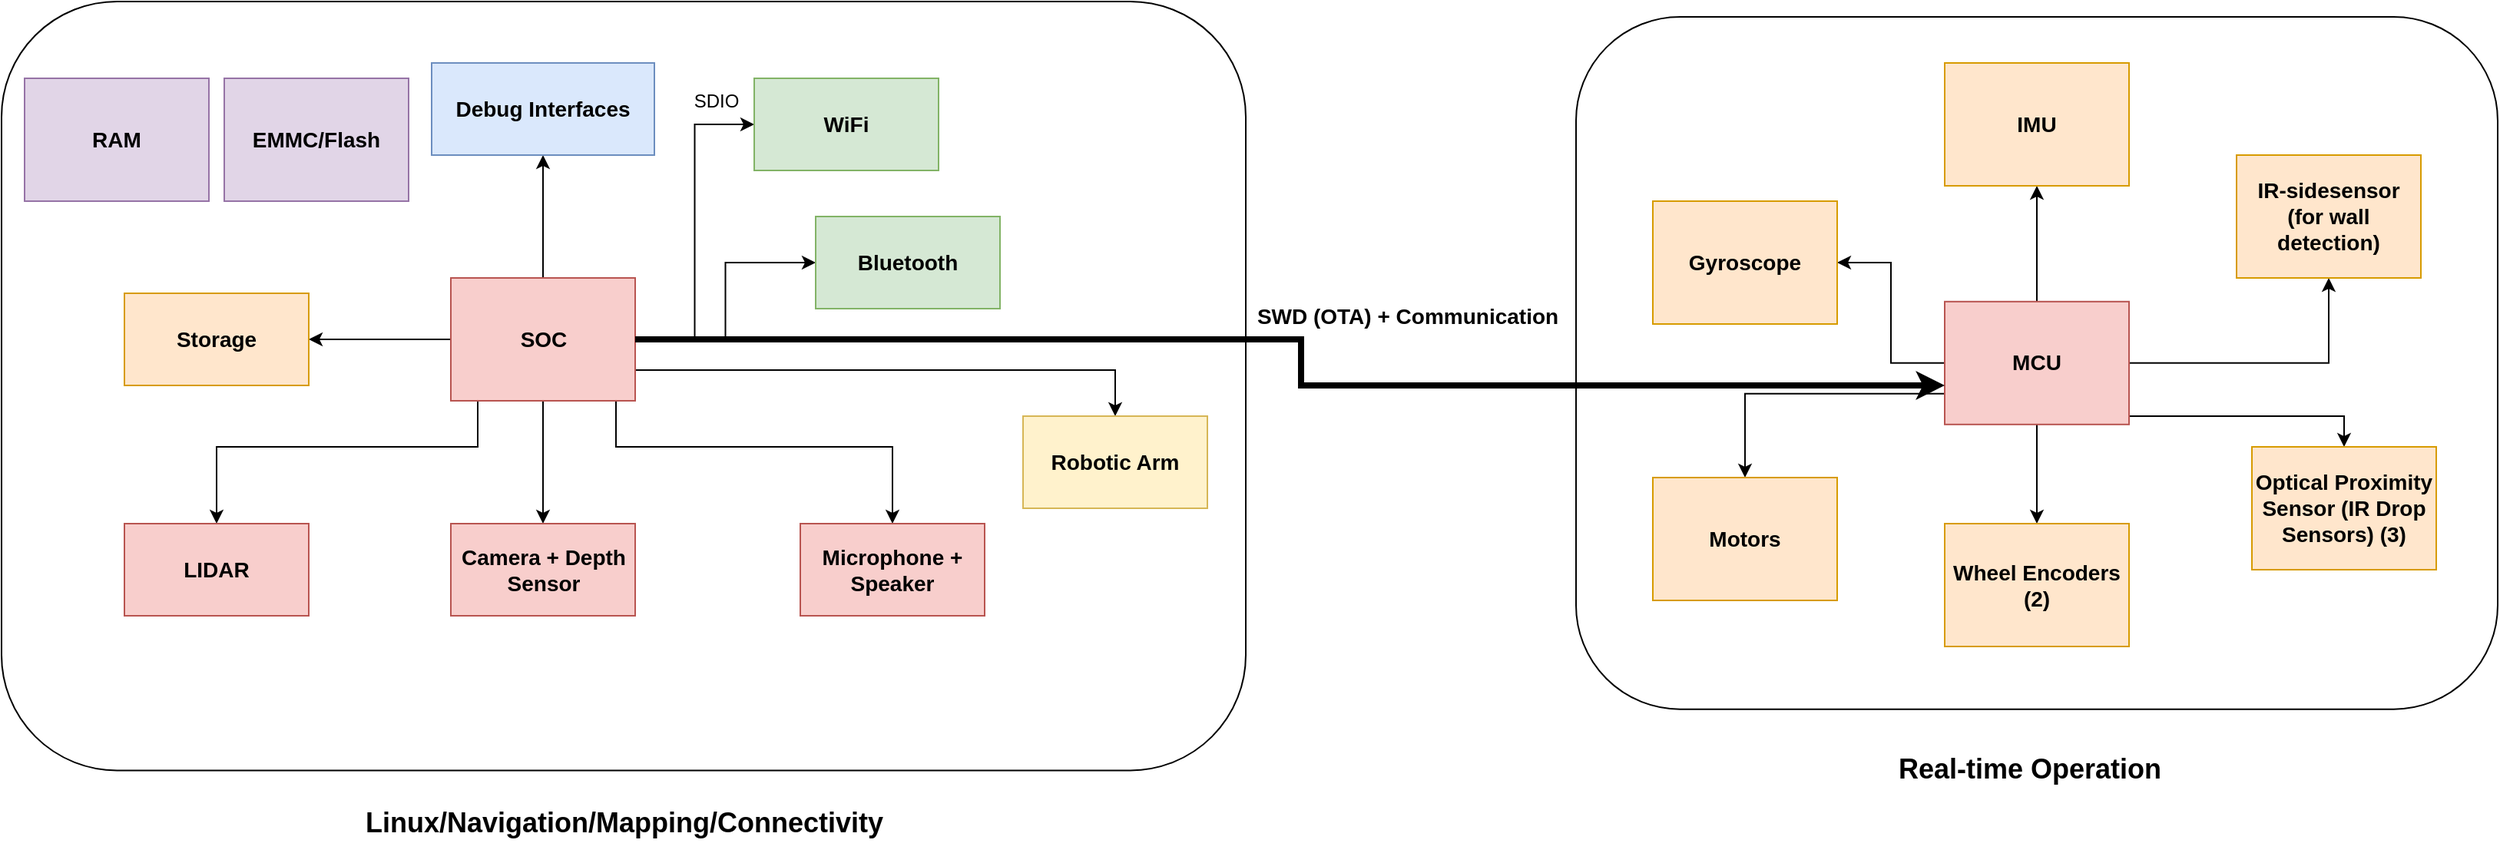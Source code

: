 <mxfile version="27.0.3">
  <diagram name="Page-1" id="bSPk5QEFZe0DNpUuzP-G">
    <mxGraphModel dx="1384" dy="694" grid="1" gridSize="10" guides="1" tooltips="1" connect="1" arrows="1" fold="1" page="1" pageScale="1" pageWidth="1654" pageHeight="1169" math="0" shadow="0">
      <root>
        <mxCell id="0" />
        <mxCell id="1" parent="0" />
        <mxCell id="5pG6PvoMtfomrh9TZ75T-3" value="" style="group;movable=1;resizable=1;rotatable=1;deletable=1;editable=1;locked=0;connectable=1;" vertex="1" connectable="0" parent="1">
          <mxGeometry x="15" y="50" width="1025" height="560" as="geometry" />
        </mxCell>
        <mxCell id="5pG6PvoMtfomrh9TZ75T-1" value="" style="rounded=1;whiteSpace=wrap;html=1;movable=0;resizable=0;rotatable=0;deletable=0;editable=0;locked=1;connectable=0;" vertex="1" parent="5pG6PvoMtfomrh9TZ75T-3">
          <mxGeometry width="810" height="500.706" as="geometry" />
        </mxCell>
        <mxCell id="5pG6PvoMtfomrh9TZ75T-2" value="&lt;b&gt;&lt;font style=&quot;font-size: 18px;&quot;&gt;Linux/Navigation/Mapping/Connectivity&lt;/font&gt;&lt;/b&gt;" style="text;html=1;align=center;verticalAlign=middle;resizable=0;points=[];autosize=1;strokeColor=none;fillColor=none;" vertex="1" parent="5pG6PvoMtfomrh9TZ75T-3">
          <mxGeometry x="224.998" y="515.004" width="360" height="40" as="geometry" />
        </mxCell>
        <mxCell id="5pG6PvoMtfomrh9TZ75T-24" style="edgeStyle=orthogonalEdgeStyle;rounded=0;orthogonalLoop=1;jettySize=auto;html=1;entryX=0.5;entryY=1;entryDx=0;entryDy=0;" edge="1" parent="5pG6PvoMtfomrh9TZ75T-3" source="5pG6PvoMtfomrh9TZ75T-8" target="5pG6PvoMtfomrh9TZ75T-11">
          <mxGeometry relative="1" as="geometry" />
        </mxCell>
        <mxCell id="5pG6PvoMtfomrh9TZ75T-25" style="edgeStyle=orthogonalEdgeStyle;rounded=0;orthogonalLoop=1;jettySize=auto;html=1;entryX=0;entryY=0.5;entryDx=0;entryDy=0;" edge="1" parent="5pG6PvoMtfomrh9TZ75T-3" source="5pG6PvoMtfomrh9TZ75T-8" target="5pG6PvoMtfomrh9TZ75T-10">
          <mxGeometry relative="1" as="geometry" />
        </mxCell>
        <mxCell id="5pG6PvoMtfomrh9TZ75T-26" style="edgeStyle=orthogonalEdgeStyle;rounded=0;orthogonalLoop=1;jettySize=auto;html=1;entryX=0;entryY=0.5;entryDx=0;entryDy=0;" edge="1" parent="5pG6PvoMtfomrh9TZ75T-3" source="5pG6PvoMtfomrh9TZ75T-8" target="5pG6PvoMtfomrh9TZ75T-9">
          <mxGeometry relative="1" as="geometry" />
        </mxCell>
        <mxCell id="5pG6PvoMtfomrh9TZ75T-27" style="edgeStyle=orthogonalEdgeStyle;rounded=0;orthogonalLoop=1;jettySize=auto;html=1;" edge="1" parent="5pG6PvoMtfomrh9TZ75T-3" source="5pG6PvoMtfomrh9TZ75T-8" target="5pG6PvoMtfomrh9TZ75T-21">
          <mxGeometry relative="1" as="geometry" />
        </mxCell>
        <mxCell id="5pG6PvoMtfomrh9TZ75T-28" style="edgeStyle=orthogonalEdgeStyle;rounded=0;orthogonalLoop=1;jettySize=auto;html=1;entryX=0.5;entryY=0;entryDx=0;entryDy=0;" edge="1" parent="5pG6PvoMtfomrh9TZ75T-3" source="5pG6PvoMtfomrh9TZ75T-8" target="5pG6PvoMtfomrh9TZ75T-22">
          <mxGeometry relative="1" as="geometry">
            <Array as="points">
              <mxPoint x="400" y="290" />
              <mxPoint x="580" y="290" />
            </Array>
          </mxGeometry>
        </mxCell>
        <mxCell id="5pG6PvoMtfomrh9TZ75T-29" style="edgeStyle=orthogonalEdgeStyle;rounded=0;orthogonalLoop=1;jettySize=auto;html=1;" edge="1" parent="5pG6PvoMtfomrh9TZ75T-3" source="5pG6PvoMtfomrh9TZ75T-8" target="5pG6PvoMtfomrh9TZ75T-20">
          <mxGeometry relative="1" as="geometry">
            <Array as="points">
              <mxPoint x="310" y="290" />
              <mxPoint x="140" y="290" />
            </Array>
          </mxGeometry>
        </mxCell>
        <mxCell id="5pG6PvoMtfomrh9TZ75T-30" value="" style="edgeStyle=orthogonalEdgeStyle;rounded=0;orthogonalLoop=1;jettySize=auto;html=1;" edge="1" parent="5pG6PvoMtfomrh9TZ75T-3" source="5pG6PvoMtfomrh9TZ75T-8" target="5pG6PvoMtfomrh9TZ75T-19">
          <mxGeometry relative="1" as="geometry" />
        </mxCell>
        <mxCell id="5pG6PvoMtfomrh9TZ75T-62" style="edgeStyle=orthogonalEdgeStyle;rounded=0;orthogonalLoop=1;jettySize=auto;html=1;entryX=0.5;entryY=0;entryDx=0;entryDy=0;" edge="1" parent="5pG6PvoMtfomrh9TZ75T-3" source="5pG6PvoMtfomrh9TZ75T-8" target="5pG6PvoMtfomrh9TZ75T-61">
          <mxGeometry relative="1" as="geometry">
            <Array as="points">
              <mxPoint x="725" y="240" />
            </Array>
          </mxGeometry>
        </mxCell>
        <mxCell id="5pG6PvoMtfomrh9TZ75T-8" value="&lt;font style=&quot;font-size: 14px;&quot;&gt;&lt;b&gt;SOC&lt;/b&gt;&lt;/font&gt;" style="rounded=0;whiteSpace=wrap;html=1;fillColor=#f8cecc;strokeColor=#b85450;movable=1;resizable=1;rotatable=1;deletable=1;editable=1;locked=0;connectable=1;" vertex="1" parent="5pG6PvoMtfomrh9TZ75T-3">
          <mxGeometry x="292.5" y="180" width="120" height="80" as="geometry" />
        </mxCell>
        <mxCell id="5pG6PvoMtfomrh9TZ75T-11" value="&lt;font style=&quot;font-size: 14px;&quot;&gt;&lt;b&gt;Debug Interfaces&lt;/b&gt;&lt;/font&gt;" style="rounded=0;whiteSpace=wrap;html=1;fillColor=#dae8fc;strokeColor=#6c8ebf;" vertex="1" parent="5pG6PvoMtfomrh9TZ75T-3">
          <mxGeometry x="280" y="40" width="145" height="60" as="geometry" />
        </mxCell>
        <mxCell id="5pG6PvoMtfomrh9TZ75T-19" value="&lt;font style=&quot;font-size: 14px;&quot;&gt;&lt;b&gt;Storage&lt;/b&gt;&lt;/font&gt;" style="rounded=0;whiteSpace=wrap;html=1;fillColor=#ffe6cc;strokeColor=#d79b00;" vertex="1" parent="5pG6PvoMtfomrh9TZ75T-3">
          <mxGeometry x="80" y="190" width="120" height="60" as="geometry" />
        </mxCell>
        <mxCell id="5pG6PvoMtfomrh9TZ75T-20" value="&lt;font style=&quot;font-size: 14px;&quot;&gt;&lt;b&gt;LIDAR&lt;/b&gt;&lt;/font&gt;" style="rounded=0;whiteSpace=wrap;html=1;fillColor=#f8cecc;strokeColor=#b85450;" vertex="1" parent="5pG6PvoMtfomrh9TZ75T-3">
          <mxGeometry x="80" y="340" width="120" height="60" as="geometry" />
        </mxCell>
        <mxCell id="5pG6PvoMtfomrh9TZ75T-21" value="&lt;font style=&quot;font-size: 14px;&quot;&gt;&lt;b&gt;Camera + Depth Sensor&lt;/b&gt;&lt;/font&gt;" style="rounded=0;whiteSpace=wrap;html=1;fillColor=#f8cecc;strokeColor=#b85450;" vertex="1" parent="5pG6PvoMtfomrh9TZ75T-3">
          <mxGeometry x="292.5" y="340" width="120" height="60" as="geometry" />
        </mxCell>
        <mxCell id="5pG6PvoMtfomrh9TZ75T-22" value="&lt;font style=&quot;font-size: 14px;&quot;&gt;&lt;b&gt;Microphone + Speaker&lt;/b&gt;&lt;/font&gt;" style="rounded=0;whiteSpace=wrap;html=1;fillColor=#f8cecc;strokeColor=#b85450;" vertex="1" parent="5pG6PvoMtfomrh9TZ75T-3">
          <mxGeometry x="520" y="340" width="120" height="60" as="geometry" />
        </mxCell>
        <mxCell id="5pG6PvoMtfomrh9TZ75T-10" value="&lt;font style=&quot;font-size: 14px;&quot;&gt;&lt;b&gt;Bluetooth&lt;/b&gt;&lt;/font&gt;" style="rounded=0;whiteSpace=wrap;html=1;fillColor=#d5e8d4;strokeColor=#82b366;" vertex="1" parent="5pG6PvoMtfomrh9TZ75T-3">
          <mxGeometry x="530" y="140" width="120" height="60" as="geometry" />
        </mxCell>
        <mxCell id="5pG6PvoMtfomrh9TZ75T-9" value="&lt;font style=&quot;font-size: 14px;&quot;&gt;&lt;b&gt;WiFi&lt;/b&gt;&lt;/font&gt;" style="rounded=0;whiteSpace=wrap;html=1;fillColor=#d5e8d4;strokeColor=#82b366;" vertex="1" parent="5pG6PvoMtfomrh9TZ75T-3">
          <mxGeometry x="490" y="50" width="120" height="60" as="geometry" />
        </mxCell>
        <mxCell id="5pG6PvoMtfomrh9TZ75T-38" value="SDIO" style="text;html=1;align=center;verticalAlign=middle;resizable=0;points=[];autosize=1;strokeColor=none;fillColor=none;" vertex="1" parent="5pG6PvoMtfomrh9TZ75T-3">
          <mxGeometry x="440" y="50" width="50" height="30" as="geometry" />
        </mxCell>
        <mxCell id="5pG6PvoMtfomrh9TZ75T-49" value="&lt;font style=&quot;font-size: 14px;&quot;&gt;&lt;b&gt;EMMC/Flash&lt;/b&gt;&lt;/font&gt;" style="rounded=0;whiteSpace=wrap;html=1;fillColor=#e1d5e7;strokeColor=#9673a6;movable=1;resizable=1;rotatable=1;deletable=1;editable=1;locked=0;connectable=1;" vertex="1" parent="5pG6PvoMtfomrh9TZ75T-3">
          <mxGeometry x="145" y="50.0" width="120" height="80" as="geometry" />
        </mxCell>
        <mxCell id="5pG6PvoMtfomrh9TZ75T-50" value="&lt;font style=&quot;font-size: 14px;&quot;&gt;&lt;b&gt;RAM&lt;/b&gt;&lt;/font&gt;" style="rounded=0;whiteSpace=wrap;html=1;fillColor=#e1d5e7;strokeColor=#9673a6;movable=1;resizable=1;rotatable=1;deletable=1;editable=1;locked=0;connectable=1;" vertex="1" parent="5pG6PvoMtfomrh9TZ75T-3">
          <mxGeometry x="15" y="50.0" width="120" height="80" as="geometry" />
        </mxCell>
        <mxCell id="5pG6PvoMtfomrh9TZ75T-58" value="&lt;font style=&quot;font-size: 14px;&quot;&gt;SWD (OTA) + Communication&lt;/font&gt;" style="text;html=1;align=center;verticalAlign=middle;resizable=0;points=[];autosize=1;strokeColor=none;fillColor=none;fontStyle=1" vertex="1" parent="5pG6PvoMtfomrh9TZ75T-3">
          <mxGeometry x="810" y="190" width="210" height="30" as="geometry" />
        </mxCell>
        <mxCell id="5pG6PvoMtfomrh9TZ75T-61" value="&lt;font style=&quot;font-size: 14px;&quot;&gt;&lt;b&gt;Robotic Arm&lt;/b&gt;&lt;/font&gt;" style="rounded=0;whiteSpace=wrap;html=1;fillColor=#fff2cc;strokeColor=#d6b656;" vertex="1" parent="5pG6PvoMtfomrh9TZ75T-3">
          <mxGeometry x="665" y="270" width="120" height="60" as="geometry" />
        </mxCell>
        <mxCell id="5pG6PvoMtfomrh9TZ75T-5" value="" style="rounded=1;whiteSpace=wrap;html=1;" vertex="1" parent="1">
          <mxGeometry x="1040" y="60" width="600" height="450.82" as="geometry" />
        </mxCell>
        <mxCell id="5pG6PvoMtfomrh9TZ75T-6" value="&lt;b&gt;&lt;font style=&quot;font-size: 18px;&quot;&gt;Real-time Operation&lt;/font&gt;&lt;/b&gt;" style="text;html=1;align=center;verticalAlign=middle;resizable=0;points=[];autosize=1;strokeColor=none;fillColor=none;" vertex="1" parent="1">
          <mxGeometry x="1240.005" y="530.001" width="190" height="40" as="geometry" />
        </mxCell>
        <mxCell id="5pG6PvoMtfomrh9TZ75T-51" value="" style="edgeStyle=orthogonalEdgeStyle;rounded=0;orthogonalLoop=1;jettySize=auto;html=1;" edge="1" parent="1" source="5pG6PvoMtfomrh9TZ75T-32" target="5pG6PvoMtfomrh9TZ75T-43">
          <mxGeometry relative="1" as="geometry" />
        </mxCell>
        <mxCell id="5pG6PvoMtfomrh9TZ75T-52" value="" style="edgeStyle=orthogonalEdgeStyle;rounded=0;orthogonalLoop=1;jettySize=auto;html=1;" edge="1" parent="1" source="5pG6PvoMtfomrh9TZ75T-32" target="5pG6PvoMtfomrh9TZ75T-42">
          <mxGeometry relative="1" as="geometry" />
        </mxCell>
        <mxCell id="5pG6PvoMtfomrh9TZ75T-53" value="" style="edgeStyle=orthogonalEdgeStyle;rounded=0;orthogonalLoop=1;jettySize=auto;html=1;exitX=0;exitY=0.75;exitDx=0;exitDy=0;entryX=0.5;entryY=0;entryDx=0;entryDy=0;" edge="1" parent="1" source="5pG6PvoMtfomrh9TZ75T-32" target="5pG6PvoMtfomrh9TZ75T-33">
          <mxGeometry relative="1" as="geometry">
            <mxPoint x="1280" y="360.005" as="sourcePoint" />
            <mxPoint x="1210" y="294.63" as="targetPoint" />
          </mxGeometry>
        </mxCell>
        <mxCell id="5pG6PvoMtfomrh9TZ75T-54" value="" style="edgeStyle=orthogonalEdgeStyle;rounded=0;orthogonalLoop=1;jettySize=auto;html=1;" edge="1" parent="1" source="5pG6PvoMtfomrh9TZ75T-32" target="5pG6PvoMtfomrh9TZ75T-34">
          <mxGeometry relative="1" as="geometry" />
        </mxCell>
        <mxCell id="5pG6PvoMtfomrh9TZ75T-55" value="" style="edgeStyle=orthogonalEdgeStyle;rounded=0;orthogonalLoop=1;jettySize=auto;html=1;" edge="1" parent="1" source="5pG6PvoMtfomrh9TZ75T-32" target="5pG6PvoMtfomrh9TZ75T-37">
          <mxGeometry relative="1" as="geometry" />
        </mxCell>
        <mxCell id="5pG6PvoMtfomrh9TZ75T-56" style="edgeStyle=orthogonalEdgeStyle;rounded=0;orthogonalLoop=1;jettySize=auto;html=1;" edge="1" parent="1" source="5pG6PvoMtfomrh9TZ75T-32" target="5pG6PvoMtfomrh9TZ75T-35">
          <mxGeometry relative="1" as="geometry">
            <Array as="points">
              <mxPoint x="1540" y="320" />
            </Array>
          </mxGeometry>
        </mxCell>
        <mxCell id="5pG6PvoMtfomrh9TZ75T-32" value="&lt;font style=&quot;font-size: 14px;&quot;&gt;&lt;b&gt;MCU&lt;/b&gt;&lt;/font&gt;" style="rounded=0;whiteSpace=wrap;html=1;fillColor=#f8cecc;strokeColor=#b85450;movable=1;resizable=1;rotatable=1;deletable=1;editable=1;locked=0;connectable=1;" vertex="1" parent="1">
          <mxGeometry x="1280" y="245.41" width="120" height="80" as="geometry" />
        </mxCell>
        <mxCell id="5pG6PvoMtfomrh9TZ75T-33" value="&lt;font style=&quot;font-size: 14px;&quot;&gt;&lt;b&gt;Motors&lt;/b&gt;&lt;/font&gt;" style="rounded=0;whiteSpace=wrap;html=1;fillColor=#ffe6cc;strokeColor=#d79b00;movable=1;resizable=1;rotatable=1;deletable=1;editable=1;locked=0;connectable=1;" vertex="1" parent="1">
          <mxGeometry x="1090" y="360.0" width="120" height="80" as="geometry" />
        </mxCell>
        <mxCell id="5pG6PvoMtfomrh9TZ75T-34" value="&lt;font style=&quot;font-size: 14px;&quot;&gt;&lt;b&gt;Wheel Encoders (2)&lt;/b&gt;&lt;/font&gt;" style="rounded=0;whiteSpace=wrap;html=1;fillColor=#ffe6cc;strokeColor=#d79b00;movable=1;resizable=1;rotatable=1;deletable=1;editable=1;locked=0;connectable=1;" vertex="1" parent="1">
          <mxGeometry x="1280" y="390.0" width="120" height="80" as="geometry" />
        </mxCell>
        <mxCell id="5pG6PvoMtfomrh9TZ75T-35" value="&lt;span style=&quot;font-size: 14px;&quot;&gt;&lt;b&gt;Optical Proximity Sensor (IR Drop Sensors) (3)&lt;/b&gt;&lt;/span&gt;" style="rounded=0;whiteSpace=wrap;html=1;fillColor=#ffe6cc;strokeColor=#d79b00;movable=1;resizable=1;rotatable=1;deletable=1;editable=1;locked=0;connectable=1;" vertex="1" parent="1">
          <mxGeometry x="1480" y="340.0" width="120" height="80" as="geometry" />
        </mxCell>
        <mxCell id="5pG6PvoMtfomrh9TZ75T-37" value="&lt;span style=&quot;font-family: Arial, sans-serif; font-size: 14px; font-weight: 700; text-align: left;&quot;&gt;IR-sidesensor (for wall detection)&lt;/span&gt;" style="rounded=0;whiteSpace=wrap;html=1;fillColor=#ffe6cc;strokeColor=#d79b00;movable=1;resizable=1;rotatable=1;deletable=1;editable=1;locked=0;connectable=1;" vertex="1" parent="1">
          <mxGeometry x="1470" y="150.0" width="120" height="80" as="geometry" />
        </mxCell>
        <mxCell id="5pG6PvoMtfomrh9TZ75T-42" value="&lt;font style=&quot;font-size: 14px;&quot;&gt;&lt;b&gt;Gyroscope&lt;/b&gt;&lt;/font&gt;" style="rounded=0;whiteSpace=wrap;html=1;fillColor=#ffe6cc;strokeColor=#d79b00;movable=1;resizable=1;rotatable=1;deletable=1;editable=1;locked=0;connectable=1;" vertex="1" parent="1">
          <mxGeometry x="1090" y="180.0" width="120" height="80" as="geometry" />
        </mxCell>
        <mxCell id="5pG6PvoMtfomrh9TZ75T-43" value="&lt;font style=&quot;font-size: 14px;&quot;&gt;&lt;b&gt;IMU&lt;/b&gt;&lt;/font&gt;" style="rounded=0;whiteSpace=wrap;html=1;fillColor=#ffe6cc;strokeColor=#d79b00;movable=1;resizable=1;rotatable=1;deletable=1;editable=1;locked=0;connectable=1;" vertex="1" parent="1">
          <mxGeometry x="1280" y="90.0" width="120" height="80" as="geometry" />
        </mxCell>
        <mxCell id="5pG6PvoMtfomrh9TZ75T-59" style="edgeStyle=orthogonalEdgeStyle;rounded=0;orthogonalLoop=1;jettySize=auto;html=1;strokeWidth=4;" edge="1" parent="1" source="5pG6PvoMtfomrh9TZ75T-8" target="5pG6PvoMtfomrh9TZ75T-32">
          <mxGeometry relative="1" as="geometry">
            <Array as="points">
              <mxPoint x="861" y="270" />
              <mxPoint x="861" y="300" />
            </Array>
          </mxGeometry>
        </mxCell>
      </root>
    </mxGraphModel>
  </diagram>
</mxfile>
